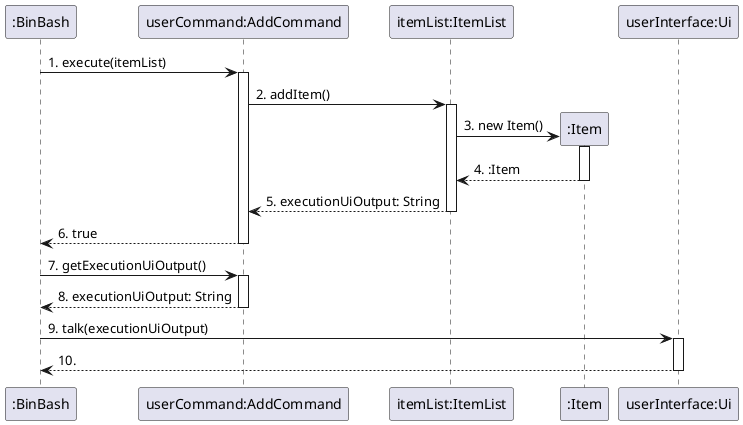 @startuml

participant ":BinBash"
participant "userCommand:AddCommand"

":BinBash" -> "userCommand:AddCommand" : 1. execute(itemList)
activate "userCommand:AddCommand"
"userCommand:AddCommand" -> "itemList:ItemList" : 2. addItem()
activate "itemList:ItemList"

"itemList:ItemList" -> ":Item"** : 3. new Item()
activate ":Item"
return 4. :Item
return 5. executionUiOutput: String
return 6. true

":BinBash" -> "userCommand:AddCommand" : 7. getExecutionUiOutput()
activate "userCommand:AddCommand"
return 8. executionUiOutput: String
":BinBash" -> "userInterface:Ui" : 9. talk(executionUiOutput)
activate "userInterface:Ui"
return 10.

@enduml
